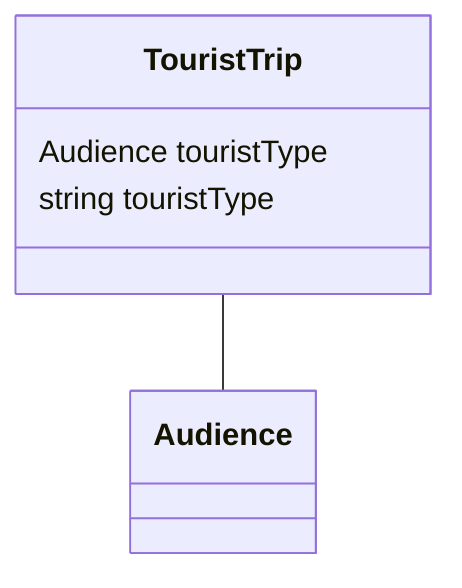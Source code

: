 classDiagram
  TouristTrip -- Audience


class TouristTrip {

  Audience touristType
  string touristType

 }